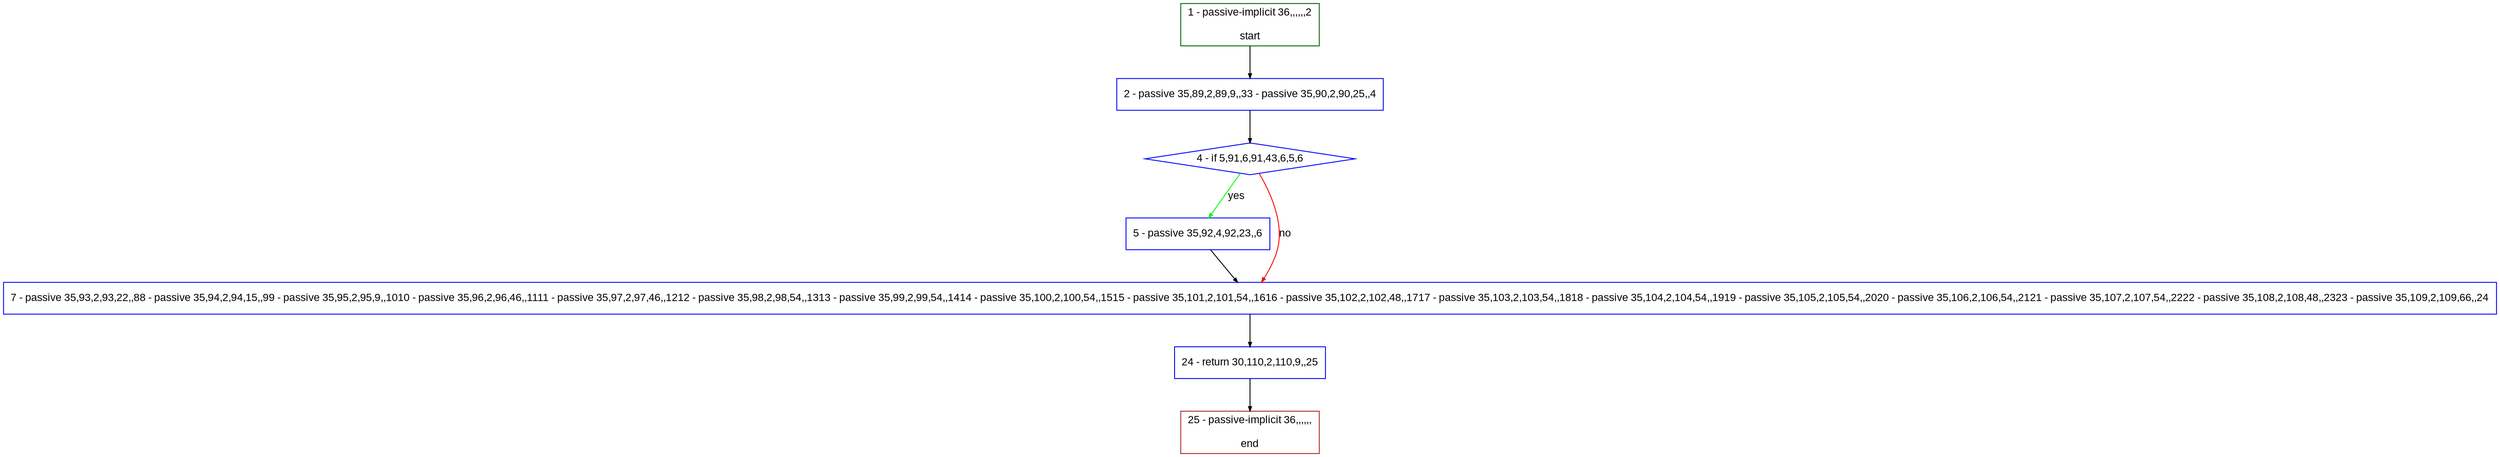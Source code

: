 digraph "" {
  graph [pack="true", label="", fontsize="12", packmode="clust", fontname="Arial", fillcolor="#FFFFCC", bgcolor="white", style="rounded,filled", compound="true"];
  node [node_initialized="no", label="", color="grey", fontsize="12", fillcolor="white", fontname="Arial", style="filled", shape="rectangle", compound="true", fixedsize="false"];
  edge [fontcolor="black", arrowhead="normal", arrowtail="none", arrowsize="0.5", ltail="", label="", color="black", fontsize="12", lhead="", fontname="Arial", dir="forward", compound="true"];
  __N1 [label="2 - passive 35,89,2,89,9,,33 - passive 35,90,2,90,25,,4", color="#0000ff", fillcolor="#ffffff", style="filled", shape="box"];
  __N2 [label="1 - passive-implicit 36,,,,,,2\n\nstart", color="#006400", fillcolor="#ffffff", style="filled", shape="box"];
  __N3 [label="4 - if 5,91,6,91,43,6,5,6", color="#0000ff", fillcolor="#ffffff", style="filled", shape="diamond"];
  __N4 [label="5 - passive 35,92,4,92,23,,6", color="#0000ff", fillcolor="#ffffff", style="filled", shape="box"];
  __N5 [label="7 - passive 35,93,2,93,22,,88 - passive 35,94,2,94,15,,99 - passive 35,95,2,95,9,,1010 - passive 35,96,2,96,46,,1111 - passive 35,97,2,97,46,,1212 - passive 35,98,2,98,54,,1313 - passive 35,99,2,99,54,,1414 - passive 35,100,2,100,54,,1515 - passive 35,101,2,101,54,,1616 - passive 35,102,2,102,48,,1717 - passive 35,103,2,103,54,,1818 - passive 35,104,2,104,54,,1919 - passive 35,105,2,105,54,,2020 - passive 35,106,2,106,54,,2121 - passive 35,107,2,107,54,,2222 - passive 35,108,2,108,48,,2323 - passive 35,109,2,109,66,,24", color="#0000ff", fillcolor="#ffffff", style="filled", shape="box"];
  __N6 [label="24 - return 30,110,2,110,9,,25", color="#0000ff", fillcolor="#ffffff", style="filled", shape="box"];
  __N7 [label="25 - passive-implicit 36,,,,,,\n\nend", color="#a52a2a", fillcolor="#ffffff", style="filled", shape="box"];
  __N2 -> __N1 [arrowhead="normal", arrowtail="none", color="#000000", label="", dir="forward"];
  __N1 -> __N3 [arrowhead="normal", arrowtail="none", color="#000000", label="", dir="forward"];
  __N3 -> __N4 [arrowhead="normal", arrowtail="none", color="#00ff00", label="yes", dir="forward"];
  __N3 -> __N5 [arrowhead="normal", arrowtail="none", color="#ff0000", label="no", dir="forward"];
  __N4 -> __N5 [arrowhead="normal", arrowtail="none", color="#000000", label="", dir="forward"];
  __N5 -> __N6 [arrowhead="normal", arrowtail="none", color="#000000", label="", dir="forward"];
  __N6 -> __N7 [arrowhead="normal", arrowtail="none", color="#000000", label="", dir="forward"];
}
